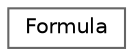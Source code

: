 digraph "Graphical Class Hierarchy"
{
 // INTERACTIVE_SVG=YES
 // LATEX_PDF_SIZE
  bgcolor="transparent";
  edge [fontname=Helvetica,fontsize=10,labelfontname=Helvetica,labelfontsize=10];
  node [fontname=Helvetica,fontsize=10,shape=box,height=0.2,width=0.4];
  rankdir="LR";
  Node0 [label="Formula",height=0.2,width=0.4,color="grey40", fillcolor="white", style="filled",URL="$d2/db0/class_formula.html",tooltip="Class representing a LaTeX formula as found in the documentation."];
}
